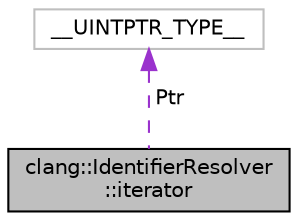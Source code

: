 digraph "clang::IdentifierResolver::iterator"
{
 // LATEX_PDF_SIZE
  bgcolor="transparent";
  edge [fontname="Helvetica",fontsize="10",labelfontname="Helvetica",labelfontsize="10"];
  node [fontname="Helvetica",fontsize="10",shape=record];
  Node1 [label="clang::IdentifierResolver\l::iterator",height=0.2,width=0.4,color="black", fillcolor="grey75", style="filled", fontcolor="black",tooltip="iterator - Iterate over the decls of a specified declaration name."];
  Node2 -> Node1 [dir="back",color="darkorchid3",fontsize="10",style="dashed",label=" Ptr" ,fontname="Helvetica"];
  Node2 [label="__UINTPTR_TYPE__",height=0.2,width=0.4,color="grey75",tooltip=" "];
}
